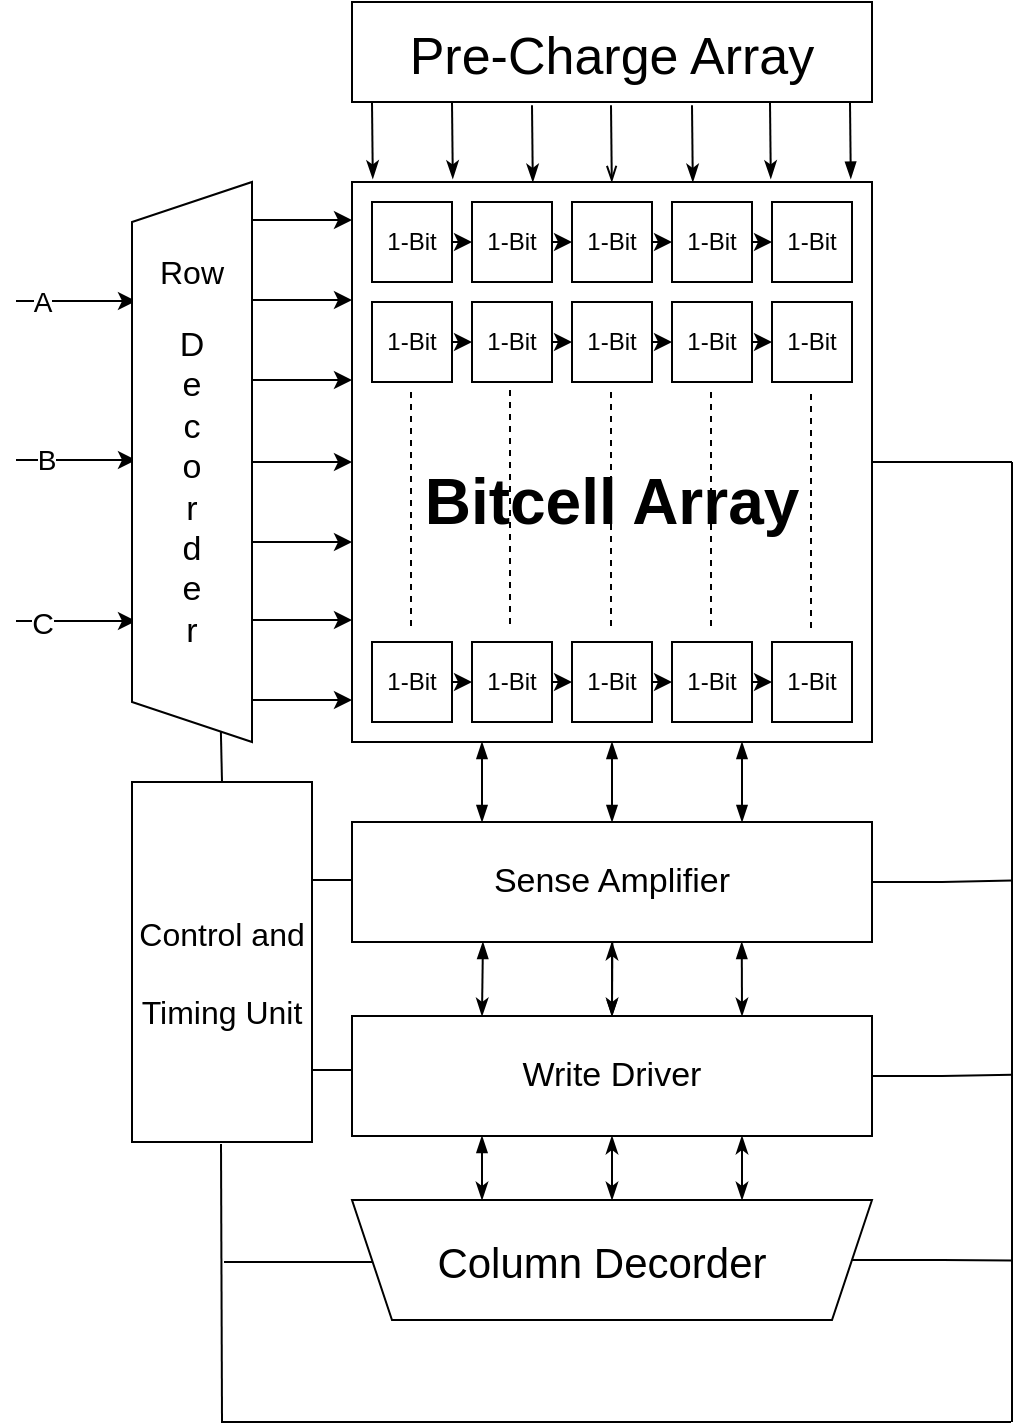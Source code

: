 <mxfile version="15.0.2" type="github">
  <diagram name="Page-1" id="7e0a89b8-554c-2b80-1dc8-d5c74ca68de4">
    <mxGraphModel dx="1483" dy="816" grid="1" gridSize="10" guides="1" tooltips="1" connect="1" arrows="1" fold="1" page="1" pageScale="1" pageWidth="1100" pageHeight="850" background="none" math="0" shadow="0">
      <root>
        <mxCell id="0" />
        <mxCell id="1" parent="0" />
        <mxCell id="vwH4FIgHSPhmtw9--yZb-1" value="" style="rounded=0;whiteSpace=wrap;html=1;" vertex="1" parent="1">
          <mxGeometry x="470" y="159" width="260" height="280" as="geometry" />
        </mxCell>
        <mxCell id="vwH4FIgHSPhmtw9--yZb-2" value="" style="rounded=0;whiteSpace=wrap;html=1;" vertex="1" parent="1">
          <mxGeometry x="480" y="169" width="40" height="40" as="geometry" />
        </mxCell>
        <mxCell id="vwH4FIgHSPhmtw9--yZb-3" value="" style="rounded=0;whiteSpace=wrap;html=1;" vertex="1" parent="1">
          <mxGeometry x="530" y="169" width="40" height="40" as="geometry" />
        </mxCell>
        <mxCell id="vwH4FIgHSPhmtw9--yZb-4" value="" style="rounded=0;whiteSpace=wrap;html=1;" vertex="1" parent="1">
          <mxGeometry x="580" y="169" width="40" height="40" as="geometry" />
        </mxCell>
        <mxCell id="vwH4FIgHSPhmtw9--yZb-5" value="" style="rounded=0;whiteSpace=wrap;html=1;" vertex="1" parent="1">
          <mxGeometry x="630" y="169" width="40" height="40" as="geometry" />
        </mxCell>
        <mxCell id="vwH4FIgHSPhmtw9--yZb-8" value="" style="rounded=0;whiteSpace=wrap;html=1;" vertex="1" parent="1">
          <mxGeometry x="480" y="389" width="40" height="40" as="geometry" />
        </mxCell>
        <mxCell id="vwH4FIgHSPhmtw9--yZb-9" value="" style="rounded=0;whiteSpace=wrap;html=1;" vertex="1" parent="1">
          <mxGeometry x="530" y="389" width="40" height="40" as="geometry" />
        </mxCell>
        <mxCell id="vwH4FIgHSPhmtw9--yZb-22" value="" style="rounded=0;whiteSpace=wrap;html=1;" vertex="1" parent="1">
          <mxGeometry x="680" y="169" width="40" height="40" as="geometry" />
        </mxCell>
        <mxCell id="vwH4FIgHSPhmtw9--yZb-24" value="" style="rounded=0;whiteSpace=wrap;html=1;" vertex="1" parent="1">
          <mxGeometry x="680" y="389" width="40" height="40" as="geometry" />
        </mxCell>
        <mxCell id="vwH4FIgHSPhmtw9--yZb-25" value="" style="rounded=0;whiteSpace=wrap;html=1;" vertex="1" parent="1">
          <mxGeometry x="630" y="389" width="40" height="40" as="geometry" />
        </mxCell>
        <mxCell id="vwH4FIgHSPhmtw9--yZb-26" value="" style="rounded=0;whiteSpace=wrap;html=1;" vertex="1" parent="1">
          <mxGeometry x="580" y="389" width="40" height="40" as="geometry" />
        </mxCell>
        <mxCell id="vwH4FIgHSPhmtw9--yZb-27" value="" style="rounded=0;whiteSpace=wrap;html=1;" vertex="1" parent="1">
          <mxGeometry x="480" y="219" width="40" height="40" as="geometry" />
        </mxCell>
        <mxCell id="vwH4FIgHSPhmtw9--yZb-28" value="" style="rounded=0;whiteSpace=wrap;html=1;" vertex="1" parent="1">
          <mxGeometry x="530" y="219" width="40" height="40" as="geometry" />
        </mxCell>
        <mxCell id="vwH4FIgHSPhmtw9--yZb-29" value="" style="rounded=0;whiteSpace=wrap;html=1;" vertex="1" parent="1">
          <mxGeometry x="680" y="219" width="40" height="40" as="geometry" />
        </mxCell>
        <mxCell id="vwH4FIgHSPhmtw9--yZb-30" value="" style="rounded=0;whiteSpace=wrap;html=1;" vertex="1" parent="1">
          <mxGeometry x="630" y="219" width="40" height="40" as="geometry" />
        </mxCell>
        <mxCell id="vwH4FIgHSPhmtw9--yZb-31" value="" style="rounded=0;whiteSpace=wrap;html=1;" vertex="1" parent="1">
          <mxGeometry x="580" y="219" width="40" height="40" as="geometry" />
        </mxCell>
        <mxCell id="vwH4FIgHSPhmtw9--yZb-43" value="" style="endArrow=none;dashed=1;html=1;" edge="1" parent="1">
          <mxGeometry width="50" height="50" relative="1" as="geometry">
            <mxPoint x="699.5" y="382" as="sourcePoint" />
            <mxPoint x="699.5" y="262" as="targetPoint" />
          </mxGeometry>
        </mxCell>
        <mxCell id="vwH4FIgHSPhmtw9--yZb-44" value="" style="endArrow=none;dashed=1;html=1;" edge="1" parent="1">
          <mxGeometry width="50" height="50" relative="1" as="geometry">
            <mxPoint x="499.5" y="381" as="sourcePoint" />
            <mxPoint x="499.5" y="261" as="targetPoint" />
          </mxGeometry>
        </mxCell>
        <mxCell id="vwH4FIgHSPhmtw9--yZb-45" value="" style="endArrow=none;dashed=1;html=1;" edge="1" parent="1">
          <mxGeometry width="50" height="50" relative="1" as="geometry">
            <mxPoint x="649.5" y="381" as="sourcePoint" />
            <mxPoint x="649.5" y="261" as="targetPoint" />
          </mxGeometry>
        </mxCell>
        <mxCell id="vwH4FIgHSPhmtw9--yZb-46" value="" style="endArrow=none;dashed=1;html=1;" edge="1" parent="1">
          <mxGeometry width="50" height="50" relative="1" as="geometry">
            <mxPoint x="470" y="399" as="sourcePoint" />
            <mxPoint x="470" y="279" as="targetPoint" />
          </mxGeometry>
        </mxCell>
        <mxCell id="vwH4FIgHSPhmtw9--yZb-47" value="" style="endArrow=none;dashed=1;html=1;" edge="1" parent="1">
          <mxGeometry width="50" height="50" relative="1" as="geometry">
            <mxPoint x="599.5" y="381" as="sourcePoint" />
            <mxPoint x="599.5" y="261" as="targetPoint" />
          </mxGeometry>
        </mxCell>
        <mxCell id="vwH4FIgHSPhmtw9--yZb-48" value="" style="endArrow=none;dashed=1;html=1;" edge="1" parent="1">
          <mxGeometry width="50" height="50" relative="1" as="geometry">
            <mxPoint x="549" y="380" as="sourcePoint" />
            <mxPoint x="549" y="260" as="targetPoint" />
          </mxGeometry>
        </mxCell>
        <mxCell id="vwH4FIgHSPhmtw9--yZb-65" style="edgeStyle=orthogonalEdgeStyle;rounded=0;orthogonalLoop=1;jettySize=auto;html=1;exitX=1;exitY=0.5;exitDx=0;exitDy=0;entryX=0;entryY=0.5;entryDx=0;entryDy=0;" edge="1" parent="1" source="vwH4FIgHSPhmtw9--yZb-49" target="vwH4FIgHSPhmtw9--yZb-50">
          <mxGeometry relative="1" as="geometry" />
        </mxCell>
        <mxCell id="vwH4FIgHSPhmtw9--yZb-49" value="1-Bit" style="text;html=1;strokeColor=none;fillColor=none;align=center;verticalAlign=middle;whiteSpace=wrap;rounded=0;" vertex="1" parent="1">
          <mxGeometry x="480" y="179" width="40" height="20" as="geometry" />
        </mxCell>
        <mxCell id="vwH4FIgHSPhmtw9--yZb-66" style="edgeStyle=orthogonalEdgeStyle;rounded=0;orthogonalLoop=1;jettySize=auto;html=1;exitX=1;exitY=0.5;exitDx=0;exitDy=0;entryX=0;entryY=0.5;entryDx=0;entryDy=0;" edge="1" parent="1" source="vwH4FIgHSPhmtw9--yZb-50" target="vwH4FIgHSPhmtw9--yZb-56">
          <mxGeometry relative="1" as="geometry" />
        </mxCell>
        <mxCell id="vwH4FIgHSPhmtw9--yZb-50" value="1-Bit" style="text;html=1;strokeColor=none;fillColor=none;align=center;verticalAlign=middle;whiteSpace=wrap;rounded=0;" vertex="1" parent="1">
          <mxGeometry x="530" y="179" width="40" height="20" as="geometry" />
        </mxCell>
        <mxCell id="vwH4FIgHSPhmtw9--yZb-70" style="edgeStyle=orthogonalEdgeStyle;rounded=0;orthogonalLoop=1;jettySize=auto;html=1;exitX=1;exitY=0.5;exitDx=0;exitDy=0;entryX=0;entryY=0.5;entryDx=0;entryDy=0;" edge="1" parent="1" source="vwH4FIgHSPhmtw9--yZb-52" target="vwH4FIgHSPhmtw9--yZb-53">
          <mxGeometry relative="1" as="geometry" />
        </mxCell>
        <mxCell id="vwH4FIgHSPhmtw9--yZb-52" value="1-Bit" style="text;html=1;strokeColor=none;fillColor=none;align=center;verticalAlign=middle;whiteSpace=wrap;rounded=0;" vertex="1" parent="1">
          <mxGeometry x="480" y="229" width="40" height="20" as="geometry" />
        </mxCell>
        <mxCell id="vwH4FIgHSPhmtw9--yZb-71" style="edgeStyle=orthogonalEdgeStyle;rounded=0;orthogonalLoop=1;jettySize=auto;html=1;exitX=1;exitY=0.5;exitDx=0;exitDy=0;entryX=0;entryY=0.5;entryDx=0;entryDy=0;" edge="1" parent="1" source="vwH4FIgHSPhmtw9--yZb-53" target="vwH4FIgHSPhmtw9--yZb-57">
          <mxGeometry relative="1" as="geometry" />
        </mxCell>
        <mxCell id="vwH4FIgHSPhmtw9--yZb-53" value="1-Bit" style="text;html=1;strokeColor=none;fillColor=none;align=center;verticalAlign=middle;whiteSpace=wrap;rounded=0;" vertex="1" parent="1">
          <mxGeometry x="530" y="229" width="40" height="20" as="geometry" />
        </mxCell>
        <mxCell id="vwH4FIgHSPhmtw9--yZb-54" value="1-Bit" style="text;html=1;strokeColor=none;fillColor=none;align=center;verticalAlign=middle;whiteSpace=wrap;rounded=0;" vertex="1" parent="1">
          <mxGeometry x="680" y="179" width="40" height="20" as="geometry" />
        </mxCell>
        <mxCell id="vwH4FIgHSPhmtw9--yZb-68" style="edgeStyle=orthogonalEdgeStyle;rounded=0;orthogonalLoop=1;jettySize=auto;html=1;exitX=1;exitY=0.5;exitDx=0;exitDy=0;entryX=0;entryY=0.5;entryDx=0;entryDy=0;" edge="1" parent="1" source="vwH4FIgHSPhmtw9--yZb-55" target="vwH4FIgHSPhmtw9--yZb-54">
          <mxGeometry relative="1" as="geometry" />
        </mxCell>
        <mxCell id="vwH4FIgHSPhmtw9--yZb-55" value="1-Bit" style="text;html=1;strokeColor=none;fillColor=none;align=center;verticalAlign=middle;whiteSpace=wrap;rounded=0;" vertex="1" parent="1">
          <mxGeometry x="630" y="179" width="40" height="20" as="geometry" />
        </mxCell>
        <mxCell id="vwH4FIgHSPhmtw9--yZb-67" style="edgeStyle=orthogonalEdgeStyle;rounded=0;orthogonalLoop=1;jettySize=auto;html=1;exitX=1;exitY=0.5;exitDx=0;exitDy=0;entryX=0;entryY=0.5;entryDx=0;entryDy=0;" edge="1" parent="1" source="vwH4FIgHSPhmtw9--yZb-56" target="vwH4FIgHSPhmtw9--yZb-55">
          <mxGeometry relative="1" as="geometry" />
        </mxCell>
        <mxCell id="vwH4FIgHSPhmtw9--yZb-56" value="1-Bit" style="text;html=1;strokeColor=none;fillColor=none;align=center;verticalAlign=middle;whiteSpace=wrap;rounded=0;" vertex="1" parent="1">
          <mxGeometry x="580" y="179" width="40" height="20" as="geometry" />
        </mxCell>
        <mxCell id="vwH4FIgHSPhmtw9--yZb-73" style="edgeStyle=orthogonalEdgeStyle;rounded=0;orthogonalLoop=1;jettySize=auto;html=1;exitX=1;exitY=0.5;exitDx=0;exitDy=0;entryX=0;entryY=0.5;entryDx=0;entryDy=0;" edge="1" parent="1" source="vwH4FIgHSPhmtw9--yZb-57" target="vwH4FIgHSPhmtw9--yZb-58">
          <mxGeometry relative="1" as="geometry" />
        </mxCell>
        <mxCell id="vwH4FIgHSPhmtw9--yZb-57" value="1-Bit" style="text;html=1;strokeColor=none;fillColor=none;align=center;verticalAlign=middle;whiteSpace=wrap;rounded=0;" vertex="1" parent="1">
          <mxGeometry x="580" y="229" width="40" height="20" as="geometry" />
        </mxCell>
        <mxCell id="vwH4FIgHSPhmtw9--yZb-74" style="edgeStyle=orthogonalEdgeStyle;rounded=0;orthogonalLoop=1;jettySize=auto;html=1;exitX=1;exitY=0.5;exitDx=0;exitDy=0;entryX=0;entryY=0.5;entryDx=0;entryDy=0;" edge="1" parent="1" source="vwH4FIgHSPhmtw9--yZb-58" target="vwH4FIgHSPhmtw9--yZb-59">
          <mxGeometry relative="1" as="geometry" />
        </mxCell>
        <mxCell id="vwH4FIgHSPhmtw9--yZb-58" value="1-Bit" style="text;html=1;strokeColor=none;fillColor=none;align=center;verticalAlign=middle;whiteSpace=wrap;rounded=0;" vertex="1" parent="1">
          <mxGeometry x="630" y="229" width="40" height="20" as="geometry" />
        </mxCell>
        <mxCell id="vwH4FIgHSPhmtw9--yZb-59" value="1-Bit" style="text;html=1;strokeColor=none;fillColor=none;align=center;verticalAlign=middle;whiteSpace=wrap;rounded=0;" vertex="1" parent="1">
          <mxGeometry x="680" y="229" width="40" height="20" as="geometry" />
        </mxCell>
        <mxCell id="vwH4FIgHSPhmtw9--yZb-80" style="edgeStyle=orthogonalEdgeStyle;rounded=0;orthogonalLoop=1;jettySize=auto;html=1;exitX=1;exitY=0.5;exitDx=0;exitDy=0;entryX=0;entryY=0.5;entryDx=0;entryDy=0;" edge="1" parent="1" source="vwH4FIgHSPhmtw9--yZb-60" target="vwH4FIgHSPhmtw9--yZb-61">
          <mxGeometry relative="1" as="geometry" />
        </mxCell>
        <mxCell id="vwH4FIgHSPhmtw9--yZb-60" value="1-Bit" style="text;html=1;strokeColor=none;fillColor=none;align=center;verticalAlign=middle;whiteSpace=wrap;rounded=0;" vertex="1" parent="1">
          <mxGeometry x="480" y="399" width="40" height="20" as="geometry" />
        </mxCell>
        <mxCell id="vwH4FIgHSPhmtw9--yZb-81" style="edgeStyle=orthogonalEdgeStyle;rounded=0;orthogonalLoop=1;jettySize=auto;html=1;exitX=1;exitY=0.5;exitDx=0;exitDy=0;entryX=0;entryY=0.5;entryDx=0;entryDy=0;" edge="1" parent="1" source="vwH4FIgHSPhmtw9--yZb-61" target="vwH4FIgHSPhmtw9--yZb-62">
          <mxGeometry relative="1" as="geometry" />
        </mxCell>
        <mxCell id="vwH4FIgHSPhmtw9--yZb-61" value="1-Bit" style="text;html=1;strokeColor=none;fillColor=none;align=center;verticalAlign=middle;whiteSpace=wrap;rounded=0;" vertex="1" parent="1">
          <mxGeometry x="530" y="399" width="40" height="20" as="geometry" />
        </mxCell>
        <mxCell id="vwH4FIgHSPhmtw9--yZb-82" style="edgeStyle=orthogonalEdgeStyle;rounded=0;orthogonalLoop=1;jettySize=auto;html=1;exitX=1;exitY=0.5;exitDx=0;exitDy=0;entryX=0;entryY=0.5;entryDx=0;entryDy=0;" edge="1" parent="1" source="vwH4FIgHSPhmtw9--yZb-62" target="vwH4FIgHSPhmtw9--yZb-63">
          <mxGeometry relative="1" as="geometry" />
        </mxCell>
        <mxCell id="vwH4FIgHSPhmtw9--yZb-62" value="1-Bit" style="text;html=1;strokeColor=none;fillColor=none;align=center;verticalAlign=middle;whiteSpace=wrap;rounded=0;" vertex="1" parent="1">
          <mxGeometry x="580" y="399" width="40" height="20" as="geometry" />
        </mxCell>
        <mxCell id="vwH4FIgHSPhmtw9--yZb-83" style="edgeStyle=orthogonalEdgeStyle;rounded=0;orthogonalLoop=1;jettySize=auto;html=1;exitX=1;exitY=0.5;exitDx=0;exitDy=0;entryX=0;entryY=0.5;entryDx=0;entryDy=0;" edge="1" parent="1" source="vwH4FIgHSPhmtw9--yZb-63" target="vwH4FIgHSPhmtw9--yZb-64">
          <mxGeometry relative="1" as="geometry" />
        </mxCell>
        <mxCell id="vwH4FIgHSPhmtw9--yZb-63" value="1-Bit" style="text;html=1;strokeColor=none;fillColor=none;align=center;verticalAlign=middle;whiteSpace=wrap;rounded=0;" vertex="1" parent="1">
          <mxGeometry x="630" y="399" width="40" height="20" as="geometry" />
        </mxCell>
        <mxCell id="vwH4FIgHSPhmtw9--yZb-64" value="1-Bit" style="text;html=1;strokeColor=none;fillColor=none;align=center;verticalAlign=middle;whiteSpace=wrap;rounded=0;" vertex="1" parent="1">
          <mxGeometry x="680" y="399" width="40" height="20" as="geometry" />
        </mxCell>
        <mxCell id="vwH4FIgHSPhmtw9--yZb-90" value="" style="endArrow=none;startArrow=classic;html=1;endFill=0;" edge="1" parent="1">
          <mxGeometry width="50" height="50" relative="1" as="geometry">
            <mxPoint x="470" y="178" as="sourcePoint" />
            <mxPoint x="420" y="178" as="targetPoint" />
          </mxGeometry>
        </mxCell>
        <mxCell id="vwH4FIgHSPhmtw9--yZb-92" value="" style="endArrow=none;startArrow=classic;html=1;endFill=0;" edge="1" parent="1">
          <mxGeometry width="50" height="50" relative="1" as="geometry">
            <mxPoint x="470" y="218" as="sourcePoint" />
            <mxPoint x="420" y="218" as="targetPoint" />
          </mxGeometry>
        </mxCell>
        <mxCell id="vwH4FIgHSPhmtw9--yZb-93" value="" style="endArrow=none;startArrow=classic;html=1;endFill=0;" edge="1" parent="1">
          <mxGeometry width="50" height="50" relative="1" as="geometry">
            <mxPoint x="470" y="258" as="sourcePoint" />
            <mxPoint x="420" y="258" as="targetPoint" />
          </mxGeometry>
        </mxCell>
        <mxCell id="vwH4FIgHSPhmtw9--yZb-94" value="" style="endArrow=none;startArrow=classic;html=1;endFill=0;" edge="1" parent="1">
          <mxGeometry width="50" height="50" relative="1" as="geometry">
            <mxPoint x="470" y="299" as="sourcePoint" />
            <mxPoint x="420" y="299" as="targetPoint" />
          </mxGeometry>
        </mxCell>
        <mxCell id="vwH4FIgHSPhmtw9--yZb-95" value="" style="endArrow=none;startArrow=classic;html=1;endFill=0;" edge="1" parent="1">
          <mxGeometry width="50" height="50" relative="1" as="geometry">
            <mxPoint x="470" y="339" as="sourcePoint" />
            <mxPoint x="420" y="339" as="targetPoint" />
          </mxGeometry>
        </mxCell>
        <mxCell id="vwH4FIgHSPhmtw9--yZb-96" value="" style="endArrow=none;startArrow=classic;html=1;endFill=0;" edge="1" parent="1">
          <mxGeometry width="50" height="50" relative="1" as="geometry">
            <mxPoint x="470" y="378" as="sourcePoint" />
            <mxPoint x="420" y="378" as="targetPoint" />
          </mxGeometry>
        </mxCell>
        <mxCell id="vwH4FIgHSPhmtw9--yZb-97" value="" style="endArrow=none;startArrow=classic;html=1;endFill=0;" edge="1" parent="1">
          <mxGeometry width="50" height="50" relative="1" as="geometry">
            <mxPoint x="470" y="418" as="sourcePoint" />
            <mxPoint x="420" y="418" as="targetPoint" />
          </mxGeometry>
        </mxCell>
        <mxCell id="vwH4FIgHSPhmtw9--yZb-98" value="" style="endArrow=classic;html=1;" edge="1" parent="1">
          <mxGeometry width="50" height="50" relative="1" as="geometry">
            <mxPoint x="302" y="218.5" as="sourcePoint" />
            <mxPoint x="362" y="218.5" as="targetPoint" />
          </mxGeometry>
        </mxCell>
        <mxCell id="vwH4FIgHSPhmtw9--yZb-101" value="&lt;font style=&quot;font-size: 14px;&quot;&gt;A&lt;/font&gt;" style="edgeLabel;html=1;align=center;verticalAlign=middle;resizable=0;points=[];fontSize=14;" vertex="1" connectable="0" parent="vwH4FIgHSPhmtw9--yZb-98">
          <mxGeometry x="-0.573" relative="1" as="geometry">
            <mxPoint as="offset" />
          </mxGeometry>
        </mxCell>
        <mxCell id="vwH4FIgHSPhmtw9--yZb-99" value="" style="endArrow=classic;html=1;" edge="1" parent="1">
          <mxGeometry width="50" height="50" relative="1" as="geometry">
            <mxPoint x="302" y="298" as="sourcePoint" />
            <mxPoint x="362" y="298" as="targetPoint" />
          </mxGeometry>
        </mxCell>
        <mxCell id="vwH4FIgHSPhmtw9--yZb-102" value="&lt;font style=&quot;font-size: 14px&quot;&gt;B&lt;/font&gt;" style="edgeLabel;html=1;align=center;verticalAlign=middle;resizable=0;points=[];" vertex="1" connectable="0" parent="vwH4FIgHSPhmtw9--yZb-99">
          <mxGeometry x="-0.507" relative="1" as="geometry">
            <mxPoint as="offset" />
          </mxGeometry>
        </mxCell>
        <mxCell id="vwH4FIgHSPhmtw9--yZb-100" value="" style="endArrow=classic;html=1;" edge="1" parent="1">
          <mxGeometry width="50" height="50" relative="1" as="geometry">
            <mxPoint x="302" y="378.5" as="sourcePoint" />
            <mxPoint x="362" y="378.5" as="targetPoint" />
          </mxGeometry>
        </mxCell>
        <mxCell id="vwH4FIgHSPhmtw9--yZb-103" value="&lt;font style=&quot;font-size: 15px;&quot;&gt;C&lt;/font&gt;" style="edgeLabel;html=1;align=center;verticalAlign=middle;resizable=0;points=[];fontSize=15;" vertex="1" connectable="0" parent="vwH4FIgHSPhmtw9--yZb-100">
          <mxGeometry x="-0.573" relative="1" as="geometry">
            <mxPoint as="offset" />
          </mxGeometry>
        </mxCell>
        <mxCell id="vwH4FIgHSPhmtw9--yZb-106" style="edgeStyle=orthogonalEdgeStyle;rounded=0;orthogonalLoop=1;jettySize=auto;html=1;exitX=0.25;exitY=0;exitDx=0;exitDy=0;entryX=0.25;entryY=1;entryDx=0;entryDy=0;fontSize=14;endArrow=blockThin;endFill=1;startArrow=blockThin;startFill=1;" edge="1" parent="1" source="vwH4FIgHSPhmtw9--yZb-105" target="vwH4FIgHSPhmtw9--yZb-1">
          <mxGeometry relative="1" as="geometry" />
        </mxCell>
        <mxCell id="vwH4FIgHSPhmtw9--yZb-107" style="edgeStyle=orthogonalEdgeStyle;rounded=0;orthogonalLoop=1;jettySize=auto;html=1;exitX=0.5;exitY=0;exitDx=0;exitDy=0;entryX=0.5;entryY=1;entryDx=0;entryDy=0;fontSize=14;endArrow=blockThin;endFill=1;startArrow=blockThin;startFill=1;" edge="1" parent="1" source="vwH4FIgHSPhmtw9--yZb-105" target="vwH4FIgHSPhmtw9--yZb-1">
          <mxGeometry relative="1" as="geometry" />
        </mxCell>
        <mxCell id="vwH4FIgHSPhmtw9--yZb-108" style="edgeStyle=orthogonalEdgeStyle;rounded=0;orthogonalLoop=1;jettySize=auto;html=1;exitX=0.75;exitY=0;exitDx=0;exitDy=0;entryX=0.75;entryY=1;entryDx=0;entryDy=0;fontSize=14;endArrow=blockThin;endFill=1;startArrow=blockThin;startFill=1;" edge="1" parent="1" source="vwH4FIgHSPhmtw9--yZb-105" target="vwH4FIgHSPhmtw9--yZb-1">
          <mxGeometry relative="1" as="geometry" />
        </mxCell>
        <mxCell id="vwH4FIgHSPhmtw9--yZb-163" value="" style="edgeStyle=orthogonalEdgeStyle;rounded=0;orthogonalLoop=1;jettySize=auto;html=1;fontSize=32;startArrow=classicThin;startFill=1;endArrow=openThin;endFill=0;strokeWidth=1;" edge="1" parent="1" source="vwH4FIgHSPhmtw9--yZb-105" target="vwH4FIgHSPhmtw9--yZb-156">
          <mxGeometry relative="1" as="geometry" />
        </mxCell>
        <mxCell id="vwH4FIgHSPhmtw9--yZb-167" style="edgeStyle=orthogonalEdgeStyle;rounded=0;orthogonalLoop=1;jettySize=auto;html=1;exitX=1;exitY=0.5;exitDx=0;exitDy=0;fontSize=32;startArrow=none;startFill=0;endArrow=none;endFill=0;strokeWidth=1;" edge="1" parent="1" source="vwH4FIgHSPhmtw9--yZb-105">
          <mxGeometry relative="1" as="geometry">
            <mxPoint x="800" y="508.286" as="targetPoint" />
          </mxGeometry>
        </mxCell>
        <mxCell id="vwH4FIgHSPhmtw9--yZb-105" value="&lt;font style=&quot;font-size: 17px&quot;&gt;Sense Amplifier&lt;/font&gt;" style="rounded=0;whiteSpace=wrap;html=1;fontSize=14;" vertex="1" parent="1">
          <mxGeometry x="470" y="479" width="260" height="60" as="geometry" />
        </mxCell>
        <mxCell id="vwH4FIgHSPhmtw9--yZb-160" style="edgeStyle=orthogonalEdgeStyle;rounded=0;orthogonalLoop=1;jettySize=auto;html=1;exitX=0.75;exitY=1;exitDx=0;exitDy=0;entryX=0.25;entryY=1;entryDx=0;entryDy=0;fontSize=32;startArrow=classicThin;startFill=1;endArrow=blockThin;endFill=1;strokeWidth=1;" edge="1" parent="1" source="vwH4FIgHSPhmtw9--yZb-110" target="vwH4FIgHSPhmtw9--yZb-156">
          <mxGeometry relative="1" as="geometry" />
        </mxCell>
        <mxCell id="vwH4FIgHSPhmtw9--yZb-161" style="edgeStyle=orthogonalEdgeStyle;rounded=0;orthogonalLoop=1;jettySize=auto;html=1;exitX=0.5;exitY=1;exitDx=0;exitDy=0;entryX=0.5;entryY=1;entryDx=0;entryDy=0;fontSize=32;startArrow=classicThin;startFill=1;endArrow=classicThin;endFill=1;strokeWidth=1;" edge="1" parent="1" source="vwH4FIgHSPhmtw9--yZb-110" target="vwH4FIgHSPhmtw9--yZb-156">
          <mxGeometry relative="1" as="geometry" />
        </mxCell>
        <mxCell id="vwH4FIgHSPhmtw9--yZb-162" style="edgeStyle=orthogonalEdgeStyle;rounded=0;orthogonalLoop=1;jettySize=auto;html=1;exitX=0.25;exitY=1;exitDx=0;exitDy=0;entryX=0.75;entryY=1;entryDx=0;entryDy=0;fontSize=32;startArrow=classicThin;startFill=1;endArrow=classicThin;endFill=1;strokeWidth=1;" edge="1" parent="1" source="vwH4FIgHSPhmtw9--yZb-110" target="vwH4FIgHSPhmtw9--yZb-156">
          <mxGeometry relative="1" as="geometry" />
        </mxCell>
        <mxCell id="vwH4FIgHSPhmtw9--yZb-169" style="edgeStyle=orthogonalEdgeStyle;rounded=0;orthogonalLoop=1;jettySize=auto;html=1;exitX=0;exitY=0.5;exitDx=0;exitDy=0;fontSize=32;startArrow=none;startFill=0;endArrow=none;endFill=0;strokeWidth=1;" edge="1" parent="1" source="vwH4FIgHSPhmtw9--yZb-110">
          <mxGeometry relative="1" as="geometry">
            <mxPoint x="800" y="698.286" as="targetPoint" />
          </mxGeometry>
        </mxCell>
        <mxCell id="vwH4FIgHSPhmtw9--yZb-110" value="" style="shape=trapezoid;perimeter=trapezoidPerimeter;whiteSpace=wrap;html=1;fixedSize=1;fontSize=14;rotation=-180;" vertex="1" parent="1">
          <mxGeometry x="470" y="668" width="260" height="60" as="geometry" />
        </mxCell>
        <mxCell id="vwH4FIgHSPhmtw9--yZb-111" value="" style="shape=trapezoid;perimeter=trapezoidPerimeter;whiteSpace=wrap;html=1;fixedSize=1;fontSize=14;rotation=-90;" vertex="1" parent="1">
          <mxGeometry x="250" y="269" width="280" height="60" as="geometry" />
        </mxCell>
        <mxCell id="vwH4FIgHSPhmtw9--yZb-116" value="&lt;font style=&quot;font-size: 21px&quot;&gt;Column Decorder&lt;/font&gt;" style="text;html=1;strokeColor=none;fillColor=none;align=center;verticalAlign=middle;whiteSpace=wrap;rounded=0;fontSize=14;" vertex="1" parent="1">
          <mxGeometry x="510" y="689.5" width="170" height="19" as="geometry" />
        </mxCell>
        <mxCell id="vwH4FIgHSPhmtw9--yZb-123" value="&lt;font style=&quot;font-size: 16px&quot;&gt;Row&lt;/font&gt;&lt;br&gt;&lt;br&gt;&lt;font style=&quot;font-size: 17px&quot;&gt;D&lt;br&gt;e&lt;br&gt;c&lt;br&gt;o&lt;br&gt;r&lt;br&gt;d&lt;br&gt;e&lt;br&gt;r&lt;/font&gt;" style="text;html=1;strokeColor=none;fillColor=none;align=center;verticalAlign=middle;whiteSpace=wrap;rounded=0;fontSize=14;" vertex="1" parent="1">
          <mxGeometry x="360" y="179" width="60" height="230" as="geometry" />
        </mxCell>
        <mxCell id="vwH4FIgHSPhmtw9--yZb-124" value="Bitcell Array" style="text;html=1;strokeColor=none;fillColor=none;align=center;verticalAlign=middle;whiteSpace=wrap;rounded=0;fontSize=32;fontStyle=1" vertex="1" parent="1">
          <mxGeometry x="470" y="269" width="260" height="100" as="geometry" />
        </mxCell>
        <mxCell id="vwH4FIgHSPhmtw9--yZb-127" value="" style="rounded=0;whiteSpace=wrap;html=1;fontSize=32;" vertex="1" parent="1">
          <mxGeometry x="360" y="459" width="90" height="180" as="geometry" />
        </mxCell>
        <mxCell id="vwH4FIgHSPhmtw9--yZb-166" style="edgeStyle=orthogonalEdgeStyle;rounded=0;orthogonalLoop=1;jettySize=auto;html=1;exitX=0.5;exitY=0;exitDx=0;exitDy=0;entryX=0;entryY=0.75;entryDx=0;entryDy=0;fontSize=32;startArrow=none;startFill=0;endArrow=none;endFill=0;strokeWidth=1;" edge="1" parent="1" source="vwH4FIgHSPhmtw9--yZb-128" target="vwH4FIgHSPhmtw9--yZb-111">
          <mxGeometry relative="1" as="geometry" />
        </mxCell>
        <mxCell id="vwH4FIgHSPhmtw9--yZb-128" value="&lt;font style=&quot;font-size: 16px&quot;&gt;Control and&lt;br&gt;Timing Unit&lt;br&gt;&lt;/font&gt;" style="text;html=1;strokeColor=none;fillColor=none;align=center;verticalAlign=middle;whiteSpace=wrap;rounded=0;fontSize=32;" vertex="1" parent="1">
          <mxGeometry x="360" y="459" width="90" height="180" as="geometry" />
        </mxCell>
        <mxCell id="vwH4FIgHSPhmtw9--yZb-134" value="" style="endArrow=none;html=1;fontSize=32;" edge="1" parent="1">
          <mxGeometry width="50" height="50" relative="1" as="geometry">
            <mxPoint x="450" y="508" as="sourcePoint" />
            <mxPoint x="470" y="508" as="targetPoint" />
          </mxGeometry>
        </mxCell>
        <mxCell id="vwH4FIgHSPhmtw9--yZb-135" value="" style="endArrow=none;html=1;fontSize=32;" edge="1" parent="1">
          <mxGeometry width="50" height="50" relative="1" as="geometry">
            <mxPoint x="450" y="603" as="sourcePoint" />
            <mxPoint x="480" y="603" as="targetPoint" />
          </mxGeometry>
        </mxCell>
        <mxCell id="vwH4FIgHSPhmtw9--yZb-136" value="" style="endArrow=none;html=1;fontSize=32;" edge="1" parent="1">
          <mxGeometry width="50" height="50" relative="1" as="geometry">
            <mxPoint x="405" y="779" as="sourcePoint" />
            <mxPoint x="404.5" y="640" as="targetPoint" />
          </mxGeometry>
        </mxCell>
        <mxCell id="vwH4FIgHSPhmtw9--yZb-137" value="" style="endArrow=none;html=1;fontSize=32;" edge="1" parent="1">
          <mxGeometry width="50" height="50" relative="1" as="geometry">
            <mxPoint x="404.5" y="779" as="sourcePoint" />
            <mxPoint x="799.5" y="779" as="targetPoint" />
          </mxGeometry>
        </mxCell>
        <mxCell id="vwH4FIgHSPhmtw9--yZb-138" value="" style="endArrow=none;html=1;fontSize=32;" edge="1" parent="1">
          <mxGeometry width="50" height="50" relative="1" as="geometry">
            <mxPoint x="800" y="779" as="sourcePoint" />
            <mxPoint x="800" y="299" as="targetPoint" />
          </mxGeometry>
        </mxCell>
        <mxCell id="vwH4FIgHSPhmtw9--yZb-139" value="" style="endArrow=none;html=1;fontSize=32;" edge="1" parent="1">
          <mxGeometry width="50" height="50" relative="1" as="geometry">
            <mxPoint x="730" y="299" as="sourcePoint" />
            <mxPoint x="800" y="299" as="targetPoint" />
          </mxGeometry>
        </mxCell>
        <mxCell id="vwH4FIgHSPhmtw9--yZb-140" value="&lt;font style=&quot;font-size: 26px&quot;&gt;Pre-Charge Array&lt;/font&gt;" style="rounded=0;whiteSpace=wrap;html=1;fontSize=32;" vertex="1" parent="1">
          <mxGeometry x="470" y="69" width="260" height="50" as="geometry" />
        </mxCell>
        <mxCell id="vwH4FIgHSPhmtw9--yZb-147" value="" style="endArrow=none;html=1;fontSize=32;exitX=0.04;exitY=-0.006;exitDx=0;exitDy=0;exitPerimeter=0;startArrow=classicThin;startFill=1;" edge="1" parent="1" source="vwH4FIgHSPhmtw9--yZb-1">
          <mxGeometry width="50" height="50" relative="1" as="geometry">
            <mxPoint x="430" y="169" as="sourcePoint" />
            <mxPoint x="480" y="119" as="targetPoint" />
          </mxGeometry>
        </mxCell>
        <mxCell id="vwH4FIgHSPhmtw9--yZb-148" value="" style="endArrow=none;html=1;fontSize=32;exitX=0.04;exitY=-0.006;exitDx=0;exitDy=0;exitPerimeter=0;startArrow=classicThin;startFill=1;" edge="1" parent="1">
          <mxGeometry width="50" height="50" relative="1" as="geometry">
            <mxPoint x="520.4" y="157.32" as="sourcePoint" />
            <mxPoint x="520" y="119" as="targetPoint" />
          </mxGeometry>
        </mxCell>
        <mxCell id="vwH4FIgHSPhmtw9--yZb-149" value="" style="endArrow=none;html=1;fontSize=32;exitX=0.04;exitY=-0.006;exitDx=0;exitDy=0;exitPerimeter=0;startArrow=classicThin;startFill=1;" edge="1" parent="1">
          <mxGeometry width="50" height="50" relative="1" as="geometry">
            <mxPoint x="560.4" y="159.0" as="sourcePoint" />
            <mxPoint x="560" y="120.68" as="targetPoint" />
          </mxGeometry>
        </mxCell>
        <mxCell id="vwH4FIgHSPhmtw9--yZb-150" value="" style="endArrow=none;html=1;fontSize=32;exitX=0.04;exitY=-0.006;exitDx=0;exitDy=0;exitPerimeter=0;startArrow=openThin;startFill=0;" edge="1" parent="1">
          <mxGeometry width="50" height="50" relative="1" as="geometry">
            <mxPoint x="599.9" y="159.0" as="sourcePoint" />
            <mxPoint x="599.5" y="120.68" as="targetPoint" />
          </mxGeometry>
        </mxCell>
        <mxCell id="vwH4FIgHSPhmtw9--yZb-151" value="" style="endArrow=none;html=1;fontSize=32;exitX=0.04;exitY=-0.006;exitDx=0;exitDy=0;exitPerimeter=0;startArrow=classicThin;startFill=1;" edge="1" parent="1">
          <mxGeometry width="50" height="50" relative="1" as="geometry">
            <mxPoint x="640.4" y="159.0" as="sourcePoint" />
            <mxPoint x="640" y="120.68" as="targetPoint" />
          </mxGeometry>
        </mxCell>
        <mxCell id="vwH4FIgHSPhmtw9--yZb-154" value="" style="endArrow=none;html=1;fontSize=32;exitX=0.04;exitY=-0.006;exitDx=0;exitDy=0;exitPerimeter=0;endFill=0;startArrow=classicThin;startFill=1;" edge="1" parent="1">
          <mxGeometry width="50" height="50" relative="1" as="geometry">
            <mxPoint x="679.4" y="157.32" as="sourcePoint" />
            <mxPoint x="679" y="119" as="targetPoint" />
          </mxGeometry>
        </mxCell>
        <mxCell id="vwH4FIgHSPhmtw9--yZb-155" value="" style="endArrow=none;html=1;fontSize=32;exitX=0.04;exitY=-0.006;exitDx=0;exitDy=0;exitPerimeter=0;startArrow=blockThin;startFill=1;endFill=0;" edge="1" parent="1">
          <mxGeometry width="50" height="50" relative="1" as="geometry">
            <mxPoint x="719.4" y="157.32" as="sourcePoint" />
            <mxPoint x="719" y="119" as="targetPoint" />
          </mxGeometry>
        </mxCell>
        <mxCell id="vwH4FIgHSPhmtw9--yZb-157" style="edgeStyle=orthogonalEdgeStyle;rounded=0;orthogonalLoop=1;jettySize=auto;html=1;exitX=0.25;exitY=0;exitDx=0;exitDy=0;fontSize=32;startArrow=classicThin;startFill=1;endArrow=blockThin;endFill=1;strokeWidth=1;" edge="1" parent="1" source="vwH4FIgHSPhmtw9--yZb-156">
          <mxGeometry relative="1" as="geometry">
            <mxPoint x="535.471" y="539" as="targetPoint" />
          </mxGeometry>
        </mxCell>
        <mxCell id="vwH4FIgHSPhmtw9--yZb-158" style="edgeStyle=orthogonalEdgeStyle;rounded=0;orthogonalLoop=1;jettySize=auto;html=1;exitX=0.5;exitY=0;exitDx=0;exitDy=0;fontSize=32;startArrow=classicThin;startFill=1;endArrow=none;endFill=0;strokeWidth=1;" edge="1" parent="1" source="vwH4FIgHSPhmtw9--yZb-156">
          <mxGeometry relative="1" as="geometry">
            <mxPoint x="600.176" y="539" as="targetPoint" />
          </mxGeometry>
        </mxCell>
        <mxCell id="vwH4FIgHSPhmtw9--yZb-159" style="edgeStyle=orthogonalEdgeStyle;rounded=0;orthogonalLoop=1;jettySize=auto;html=1;exitX=0.75;exitY=0;exitDx=0;exitDy=0;fontSize=32;startArrow=classicThin;startFill=1;endArrow=blockThin;endFill=1;strokeWidth=1;" edge="1" parent="1" source="vwH4FIgHSPhmtw9--yZb-156">
          <mxGeometry relative="1" as="geometry">
            <mxPoint x="664.882" y="539" as="targetPoint" />
          </mxGeometry>
        </mxCell>
        <mxCell id="vwH4FIgHSPhmtw9--yZb-168" style="edgeStyle=orthogonalEdgeStyle;rounded=0;orthogonalLoop=1;jettySize=auto;html=1;exitX=1;exitY=0.5;exitDx=0;exitDy=0;fontSize=32;startArrow=none;startFill=0;endArrow=none;endFill=0;strokeWidth=1;" edge="1" parent="1" source="vwH4FIgHSPhmtw9--yZb-156">
          <mxGeometry relative="1" as="geometry">
            <mxPoint x="800" y="605.429" as="targetPoint" />
          </mxGeometry>
        </mxCell>
        <mxCell id="vwH4FIgHSPhmtw9--yZb-156" value="&lt;font style=&quot;font-size: 17px&quot;&gt;Write Driver&lt;/font&gt;" style="rounded=0;whiteSpace=wrap;html=1;fontSize=14;" vertex="1" parent="1">
          <mxGeometry x="470" y="576" width="260" height="60" as="geometry" />
        </mxCell>
        <mxCell id="vwH4FIgHSPhmtw9--yZb-164" value="" style="endArrow=none;html=1;fontSize=32;strokeWidth=1;" edge="1" parent="1">
          <mxGeometry width="50" height="50" relative="1" as="geometry">
            <mxPoint x="406" y="699" as="sourcePoint" />
            <mxPoint x="480" y="699" as="targetPoint" />
          </mxGeometry>
        </mxCell>
      </root>
    </mxGraphModel>
  </diagram>
</mxfile>

